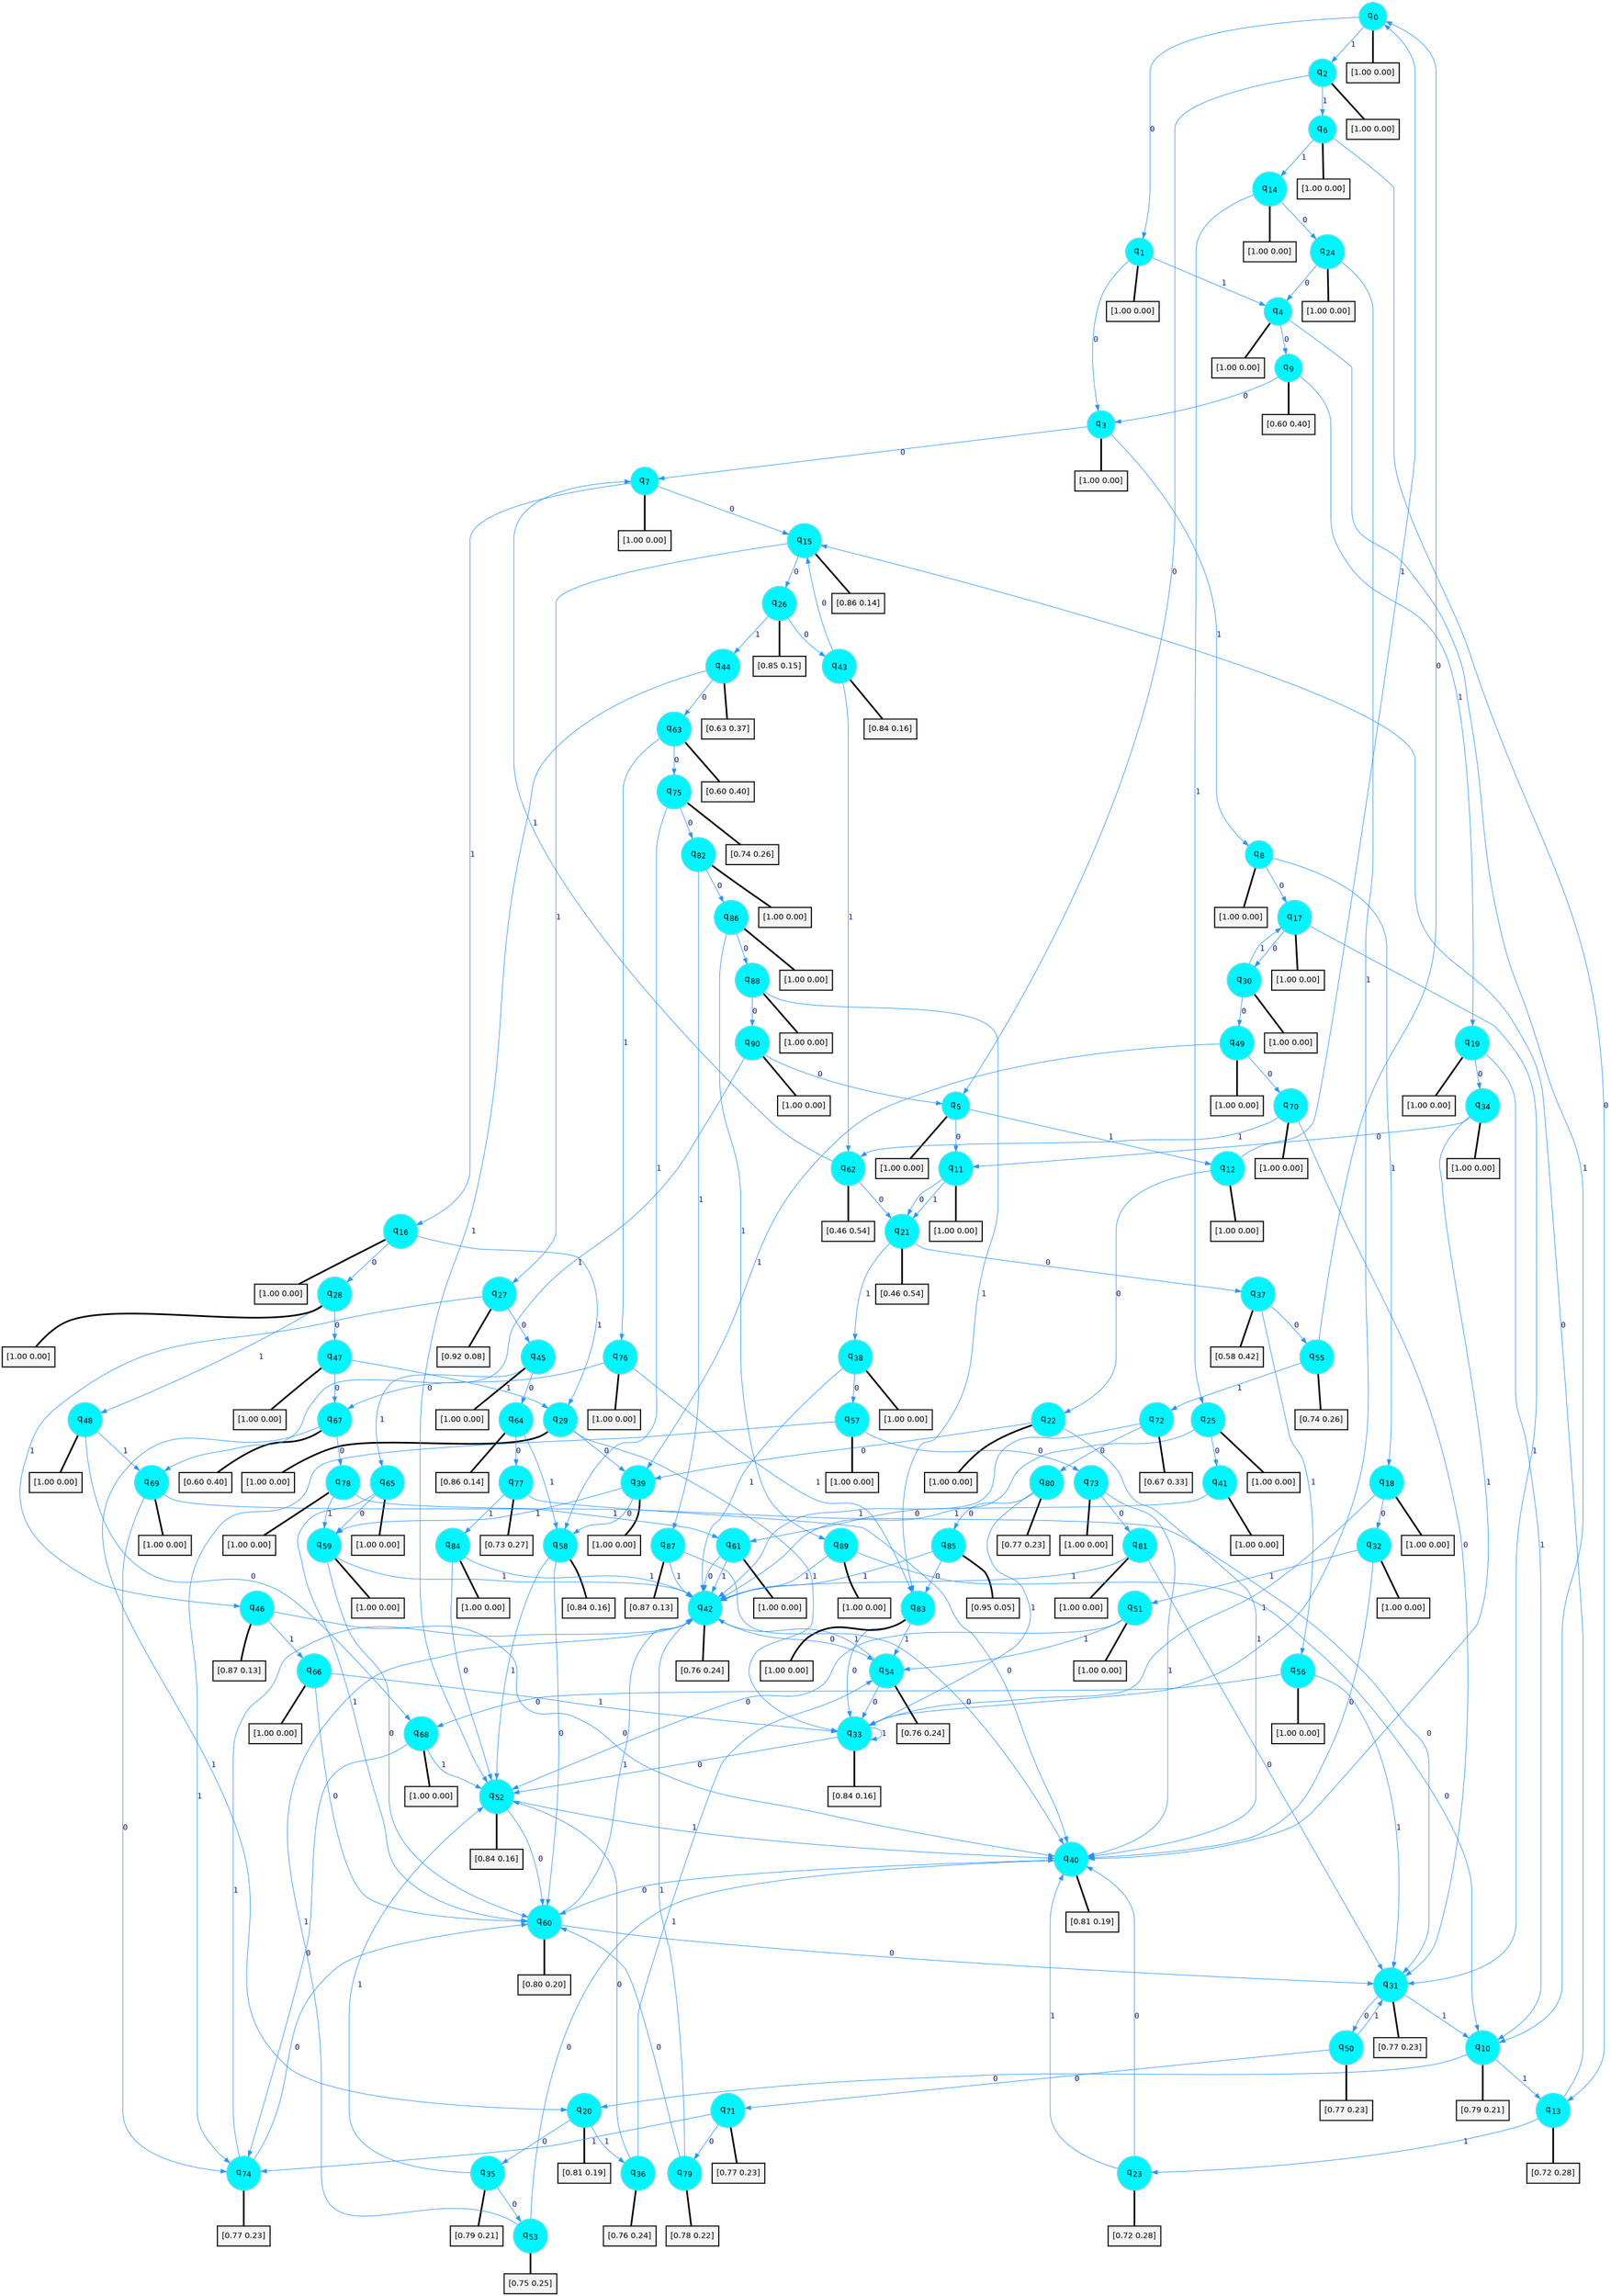 digraph G {
graph [
bgcolor=transparent, dpi=300, rankdir=TD, size="40,25"];
node [
color=gray, fillcolor=turquoise1, fontcolor=black, fontname=Helvetica, fontsize=16, fontweight=bold, shape=circle, style=filled];
edge [
arrowsize=1, color=dodgerblue1, fontcolor=midnightblue, fontname=courier, fontweight=bold, penwidth=1, style=solid, weight=20];
0[label=<q<SUB>0</SUB>>];
1[label=<q<SUB>1</SUB>>];
2[label=<q<SUB>2</SUB>>];
3[label=<q<SUB>3</SUB>>];
4[label=<q<SUB>4</SUB>>];
5[label=<q<SUB>5</SUB>>];
6[label=<q<SUB>6</SUB>>];
7[label=<q<SUB>7</SUB>>];
8[label=<q<SUB>8</SUB>>];
9[label=<q<SUB>9</SUB>>];
10[label=<q<SUB>10</SUB>>];
11[label=<q<SUB>11</SUB>>];
12[label=<q<SUB>12</SUB>>];
13[label=<q<SUB>13</SUB>>];
14[label=<q<SUB>14</SUB>>];
15[label=<q<SUB>15</SUB>>];
16[label=<q<SUB>16</SUB>>];
17[label=<q<SUB>17</SUB>>];
18[label=<q<SUB>18</SUB>>];
19[label=<q<SUB>19</SUB>>];
20[label=<q<SUB>20</SUB>>];
21[label=<q<SUB>21</SUB>>];
22[label=<q<SUB>22</SUB>>];
23[label=<q<SUB>23</SUB>>];
24[label=<q<SUB>24</SUB>>];
25[label=<q<SUB>25</SUB>>];
26[label=<q<SUB>26</SUB>>];
27[label=<q<SUB>27</SUB>>];
28[label=<q<SUB>28</SUB>>];
29[label=<q<SUB>29</SUB>>];
30[label=<q<SUB>30</SUB>>];
31[label=<q<SUB>31</SUB>>];
32[label=<q<SUB>32</SUB>>];
33[label=<q<SUB>33</SUB>>];
34[label=<q<SUB>34</SUB>>];
35[label=<q<SUB>35</SUB>>];
36[label=<q<SUB>36</SUB>>];
37[label=<q<SUB>37</SUB>>];
38[label=<q<SUB>38</SUB>>];
39[label=<q<SUB>39</SUB>>];
40[label=<q<SUB>40</SUB>>];
41[label=<q<SUB>41</SUB>>];
42[label=<q<SUB>42</SUB>>];
43[label=<q<SUB>43</SUB>>];
44[label=<q<SUB>44</SUB>>];
45[label=<q<SUB>45</SUB>>];
46[label=<q<SUB>46</SUB>>];
47[label=<q<SUB>47</SUB>>];
48[label=<q<SUB>48</SUB>>];
49[label=<q<SUB>49</SUB>>];
50[label=<q<SUB>50</SUB>>];
51[label=<q<SUB>51</SUB>>];
52[label=<q<SUB>52</SUB>>];
53[label=<q<SUB>53</SUB>>];
54[label=<q<SUB>54</SUB>>];
55[label=<q<SUB>55</SUB>>];
56[label=<q<SUB>56</SUB>>];
57[label=<q<SUB>57</SUB>>];
58[label=<q<SUB>58</SUB>>];
59[label=<q<SUB>59</SUB>>];
60[label=<q<SUB>60</SUB>>];
61[label=<q<SUB>61</SUB>>];
62[label=<q<SUB>62</SUB>>];
63[label=<q<SUB>63</SUB>>];
64[label=<q<SUB>64</SUB>>];
65[label=<q<SUB>65</SUB>>];
66[label=<q<SUB>66</SUB>>];
67[label=<q<SUB>67</SUB>>];
68[label=<q<SUB>68</SUB>>];
69[label=<q<SUB>69</SUB>>];
70[label=<q<SUB>70</SUB>>];
71[label=<q<SUB>71</SUB>>];
72[label=<q<SUB>72</SUB>>];
73[label=<q<SUB>73</SUB>>];
74[label=<q<SUB>74</SUB>>];
75[label=<q<SUB>75</SUB>>];
76[label=<q<SUB>76</SUB>>];
77[label=<q<SUB>77</SUB>>];
78[label=<q<SUB>78</SUB>>];
79[label=<q<SUB>79</SUB>>];
80[label=<q<SUB>80</SUB>>];
81[label=<q<SUB>81</SUB>>];
82[label=<q<SUB>82</SUB>>];
83[label=<q<SUB>83</SUB>>];
84[label=<q<SUB>84</SUB>>];
85[label=<q<SUB>85</SUB>>];
86[label=<q<SUB>86</SUB>>];
87[label=<q<SUB>87</SUB>>];
88[label=<q<SUB>88</SUB>>];
89[label=<q<SUB>89</SUB>>];
90[label=<q<SUB>90</SUB>>];
91[label="[1.00 0.00]", shape=box,fontcolor=black, fontname=Helvetica, fontsize=14, penwidth=2, fillcolor=whitesmoke,color=black];
92[label="[1.00 0.00]", shape=box,fontcolor=black, fontname=Helvetica, fontsize=14, penwidth=2, fillcolor=whitesmoke,color=black];
93[label="[1.00 0.00]", shape=box,fontcolor=black, fontname=Helvetica, fontsize=14, penwidth=2, fillcolor=whitesmoke,color=black];
94[label="[1.00 0.00]", shape=box,fontcolor=black, fontname=Helvetica, fontsize=14, penwidth=2, fillcolor=whitesmoke,color=black];
95[label="[1.00 0.00]", shape=box,fontcolor=black, fontname=Helvetica, fontsize=14, penwidth=2, fillcolor=whitesmoke,color=black];
96[label="[1.00 0.00]", shape=box,fontcolor=black, fontname=Helvetica, fontsize=14, penwidth=2, fillcolor=whitesmoke,color=black];
97[label="[1.00 0.00]", shape=box,fontcolor=black, fontname=Helvetica, fontsize=14, penwidth=2, fillcolor=whitesmoke,color=black];
98[label="[1.00 0.00]", shape=box,fontcolor=black, fontname=Helvetica, fontsize=14, penwidth=2, fillcolor=whitesmoke,color=black];
99[label="[1.00 0.00]", shape=box,fontcolor=black, fontname=Helvetica, fontsize=14, penwidth=2, fillcolor=whitesmoke,color=black];
100[label="[0.60 0.40]", shape=box,fontcolor=black, fontname=Helvetica, fontsize=14, penwidth=2, fillcolor=whitesmoke,color=black];
101[label="[0.79 0.21]", shape=box,fontcolor=black, fontname=Helvetica, fontsize=14, penwidth=2, fillcolor=whitesmoke,color=black];
102[label="[1.00 0.00]", shape=box,fontcolor=black, fontname=Helvetica, fontsize=14, penwidth=2, fillcolor=whitesmoke,color=black];
103[label="[1.00 0.00]", shape=box,fontcolor=black, fontname=Helvetica, fontsize=14, penwidth=2, fillcolor=whitesmoke,color=black];
104[label="[0.72 0.28]", shape=box,fontcolor=black, fontname=Helvetica, fontsize=14, penwidth=2, fillcolor=whitesmoke,color=black];
105[label="[1.00 0.00]", shape=box,fontcolor=black, fontname=Helvetica, fontsize=14, penwidth=2, fillcolor=whitesmoke,color=black];
106[label="[0.86 0.14]", shape=box,fontcolor=black, fontname=Helvetica, fontsize=14, penwidth=2, fillcolor=whitesmoke,color=black];
107[label="[1.00 0.00]", shape=box,fontcolor=black, fontname=Helvetica, fontsize=14, penwidth=2, fillcolor=whitesmoke,color=black];
108[label="[1.00 0.00]", shape=box,fontcolor=black, fontname=Helvetica, fontsize=14, penwidth=2, fillcolor=whitesmoke,color=black];
109[label="[1.00 0.00]", shape=box,fontcolor=black, fontname=Helvetica, fontsize=14, penwidth=2, fillcolor=whitesmoke,color=black];
110[label="[1.00 0.00]", shape=box,fontcolor=black, fontname=Helvetica, fontsize=14, penwidth=2, fillcolor=whitesmoke,color=black];
111[label="[0.81 0.19]", shape=box,fontcolor=black, fontname=Helvetica, fontsize=14, penwidth=2, fillcolor=whitesmoke,color=black];
112[label="[0.46 0.54]", shape=box,fontcolor=black, fontname=Helvetica, fontsize=14, penwidth=2, fillcolor=whitesmoke,color=black];
113[label="[1.00 0.00]", shape=box,fontcolor=black, fontname=Helvetica, fontsize=14, penwidth=2, fillcolor=whitesmoke,color=black];
114[label="[0.72 0.28]", shape=box,fontcolor=black, fontname=Helvetica, fontsize=14, penwidth=2, fillcolor=whitesmoke,color=black];
115[label="[1.00 0.00]", shape=box,fontcolor=black, fontname=Helvetica, fontsize=14, penwidth=2, fillcolor=whitesmoke,color=black];
116[label="[1.00 0.00]", shape=box,fontcolor=black, fontname=Helvetica, fontsize=14, penwidth=2, fillcolor=whitesmoke,color=black];
117[label="[0.85 0.15]", shape=box,fontcolor=black, fontname=Helvetica, fontsize=14, penwidth=2, fillcolor=whitesmoke,color=black];
118[label="[0.92 0.08]", shape=box,fontcolor=black, fontname=Helvetica, fontsize=14, penwidth=2, fillcolor=whitesmoke,color=black];
119[label="[1.00 0.00]", shape=box,fontcolor=black, fontname=Helvetica, fontsize=14, penwidth=2, fillcolor=whitesmoke,color=black];
120[label="[1.00 0.00]", shape=box,fontcolor=black, fontname=Helvetica, fontsize=14, penwidth=2, fillcolor=whitesmoke,color=black];
121[label="[1.00 0.00]", shape=box,fontcolor=black, fontname=Helvetica, fontsize=14, penwidth=2, fillcolor=whitesmoke,color=black];
122[label="[0.77 0.23]", shape=box,fontcolor=black, fontname=Helvetica, fontsize=14, penwidth=2, fillcolor=whitesmoke,color=black];
123[label="[1.00 0.00]", shape=box,fontcolor=black, fontname=Helvetica, fontsize=14, penwidth=2, fillcolor=whitesmoke,color=black];
124[label="[0.84 0.16]", shape=box,fontcolor=black, fontname=Helvetica, fontsize=14, penwidth=2, fillcolor=whitesmoke,color=black];
125[label="[1.00 0.00]", shape=box,fontcolor=black, fontname=Helvetica, fontsize=14, penwidth=2, fillcolor=whitesmoke,color=black];
126[label="[0.79 0.21]", shape=box,fontcolor=black, fontname=Helvetica, fontsize=14, penwidth=2, fillcolor=whitesmoke,color=black];
127[label="[0.76 0.24]", shape=box,fontcolor=black, fontname=Helvetica, fontsize=14, penwidth=2, fillcolor=whitesmoke,color=black];
128[label="[0.58 0.42]", shape=box,fontcolor=black, fontname=Helvetica, fontsize=14, penwidth=2, fillcolor=whitesmoke,color=black];
129[label="[1.00 0.00]", shape=box,fontcolor=black, fontname=Helvetica, fontsize=14, penwidth=2, fillcolor=whitesmoke,color=black];
130[label="[1.00 0.00]", shape=box,fontcolor=black, fontname=Helvetica, fontsize=14, penwidth=2, fillcolor=whitesmoke,color=black];
131[label="[0.81 0.19]", shape=box,fontcolor=black, fontname=Helvetica, fontsize=14, penwidth=2, fillcolor=whitesmoke,color=black];
132[label="[1.00 0.00]", shape=box,fontcolor=black, fontname=Helvetica, fontsize=14, penwidth=2, fillcolor=whitesmoke,color=black];
133[label="[0.76 0.24]", shape=box,fontcolor=black, fontname=Helvetica, fontsize=14, penwidth=2, fillcolor=whitesmoke,color=black];
134[label="[0.84 0.16]", shape=box,fontcolor=black, fontname=Helvetica, fontsize=14, penwidth=2, fillcolor=whitesmoke,color=black];
135[label="[0.63 0.37]", shape=box,fontcolor=black, fontname=Helvetica, fontsize=14, penwidth=2, fillcolor=whitesmoke,color=black];
136[label="[1.00 0.00]", shape=box,fontcolor=black, fontname=Helvetica, fontsize=14, penwidth=2, fillcolor=whitesmoke,color=black];
137[label="[0.87 0.13]", shape=box,fontcolor=black, fontname=Helvetica, fontsize=14, penwidth=2, fillcolor=whitesmoke,color=black];
138[label="[1.00 0.00]", shape=box,fontcolor=black, fontname=Helvetica, fontsize=14, penwidth=2, fillcolor=whitesmoke,color=black];
139[label="[1.00 0.00]", shape=box,fontcolor=black, fontname=Helvetica, fontsize=14, penwidth=2, fillcolor=whitesmoke,color=black];
140[label="[1.00 0.00]", shape=box,fontcolor=black, fontname=Helvetica, fontsize=14, penwidth=2, fillcolor=whitesmoke,color=black];
141[label="[0.77 0.23]", shape=box,fontcolor=black, fontname=Helvetica, fontsize=14, penwidth=2, fillcolor=whitesmoke,color=black];
142[label="[1.00 0.00]", shape=box,fontcolor=black, fontname=Helvetica, fontsize=14, penwidth=2, fillcolor=whitesmoke,color=black];
143[label="[0.84 0.16]", shape=box,fontcolor=black, fontname=Helvetica, fontsize=14, penwidth=2, fillcolor=whitesmoke,color=black];
144[label="[0.75 0.25]", shape=box,fontcolor=black, fontname=Helvetica, fontsize=14, penwidth=2, fillcolor=whitesmoke,color=black];
145[label="[0.76 0.24]", shape=box,fontcolor=black, fontname=Helvetica, fontsize=14, penwidth=2, fillcolor=whitesmoke,color=black];
146[label="[0.74 0.26]", shape=box,fontcolor=black, fontname=Helvetica, fontsize=14, penwidth=2, fillcolor=whitesmoke,color=black];
147[label="[1.00 0.00]", shape=box,fontcolor=black, fontname=Helvetica, fontsize=14, penwidth=2, fillcolor=whitesmoke,color=black];
148[label="[1.00 0.00]", shape=box,fontcolor=black, fontname=Helvetica, fontsize=14, penwidth=2, fillcolor=whitesmoke,color=black];
149[label="[0.84 0.16]", shape=box,fontcolor=black, fontname=Helvetica, fontsize=14, penwidth=2, fillcolor=whitesmoke,color=black];
150[label="[1.00 0.00]", shape=box,fontcolor=black, fontname=Helvetica, fontsize=14, penwidth=2, fillcolor=whitesmoke,color=black];
151[label="[0.80 0.20]", shape=box,fontcolor=black, fontname=Helvetica, fontsize=14, penwidth=2, fillcolor=whitesmoke,color=black];
152[label="[1.00 0.00]", shape=box,fontcolor=black, fontname=Helvetica, fontsize=14, penwidth=2, fillcolor=whitesmoke,color=black];
153[label="[0.46 0.54]", shape=box,fontcolor=black, fontname=Helvetica, fontsize=14, penwidth=2, fillcolor=whitesmoke,color=black];
154[label="[0.60 0.40]", shape=box,fontcolor=black, fontname=Helvetica, fontsize=14, penwidth=2, fillcolor=whitesmoke,color=black];
155[label="[0.86 0.14]", shape=box,fontcolor=black, fontname=Helvetica, fontsize=14, penwidth=2, fillcolor=whitesmoke,color=black];
156[label="[1.00 0.00]", shape=box,fontcolor=black, fontname=Helvetica, fontsize=14, penwidth=2, fillcolor=whitesmoke,color=black];
157[label="[1.00 0.00]", shape=box,fontcolor=black, fontname=Helvetica, fontsize=14, penwidth=2, fillcolor=whitesmoke,color=black];
158[label="[0.60 0.40]", shape=box,fontcolor=black, fontname=Helvetica, fontsize=14, penwidth=2, fillcolor=whitesmoke,color=black];
159[label="[1.00 0.00]", shape=box,fontcolor=black, fontname=Helvetica, fontsize=14, penwidth=2, fillcolor=whitesmoke,color=black];
160[label="[1.00 0.00]", shape=box,fontcolor=black, fontname=Helvetica, fontsize=14, penwidth=2, fillcolor=whitesmoke,color=black];
161[label="[1.00 0.00]", shape=box,fontcolor=black, fontname=Helvetica, fontsize=14, penwidth=2, fillcolor=whitesmoke,color=black];
162[label="[0.77 0.23]", shape=box,fontcolor=black, fontname=Helvetica, fontsize=14, penwidth=2, fillcolor=whitesmoke,color=black];
163[label="[0.67 0.33]", shape=box,fontcolor=black, fontname=Helvetica, fontsize=14, penwidth=2, fillcolor=whitesmoke,color=black];
164[label="[1.00 0.00]", shape=box,fontcolor=black, fontname=Helvetica, fontsize=14, penwidth=2, fillcolor=whitesmoke,color=black];
165[label="[0.77 0.23]", shape=box,fontcolor=black, fontname=Helvetica, fontsize=14, penwidth=2, fillcolor=whitesmoke,color=black];
166[label="[0.74 0.26]", shape=box,fontcolor=black, fontname=Helvetica, fontsize=14, penwidth=2, fillcolor=whitesmoke,color=black];
167[label="[1.00 0.00]", shape=box,fontcolor=black, fontname=Helvetica, fontsize=14, penwidth=2, fillcolor=whitesmoke,color=black];
168[label="[0.73 0.27]", shape=box,fontcolor=black, fontname=Helvetica, fontsize=14, penwidth=2, fillcolor=whitesmoke,color=black];
169[label="[1.00 0.00]", shape=box,fontcolor=black, fontname=Helvetica, fontsize=14, penwidth=2, fillcolor=whitesmoke,color=black];
170[label="[0.78 0.22]", shape=box,fontcolor=black, fontname=Helvetica, fontsize=14, penwidth=2, fillcolor=whitesmoke,color=black];
171[label="[0.77 0.23]", shape=box,fontcolor=black, fontname=Helvetica, fontsize=14, penwidth=2, fillcolor=whitesmoke,color=black];
172[label="[1.00 0.00]", shape=box,fontcolor=black, fontname=Helvetica, fontsize=14, penwidth=2, fillcolor=whitesmoke,color=black];
173[label="[1.00 0.00]", shape=box,fontcolor=black, fontname=Helvetica, fontsize=14, penwidth=2, fillcolor=whitesmoke,color=black];
174[label="[1.00 0.00]", shape=box,fontcolor=black, fontname=Helvetica, fontsize=14, penwidth=2, fillcolor=whitesmoke,color=black];
175[label="[1.00 0.00]", shape=box,fontcolor=black, fontname=Helvetica, fontsize=14, penwidth=2, fillcolor=whitesmoke,color=black];
176[label="[0.95 0.05]", shape=box,fontcolor=black, fontname=Helvetica, fontsize=14, penwidth=2, fillcolor=whitesmoke,color=black];
177[label="[1.00 0.00]", shape=box,fontcolor=black, fontname=Helvetica, fontsize=14, penwidth=2, fillcolor=whitesmoke,color=black];
178[label="[0.87 0.13]", shape=box,fontcolor=black, fontname=Helvetica, fontsize=14, penwidth=2, fillcolor=whitesmoke,color=black];
179[label="[1.00 0.00]", shape=box,fontcolor=black, fontname=Helvetica, fontsize=14, penwidth=2, fillcolor=whitesmoke,color=black];
180[label="[1.00 0.00]", shape=box,fontcolor=black, fontname=Helvetica, fontsize=14, penwidth=2, fillcolor=whitesmoke,color=black];
181[label="[1.00 0.00]", shape=box,fontcolor=black, fontname=Helvetica, fontsize=14, penwidth=2, fillcolor=whitesmoke,color=black];
0->1 [label=0];
0->2 [label=1];
0->91 [arrowhead=none, penwidth=3,color=black];
1->3 [label=0];
1->4 [label=1];
1->92 [arrowhead=none, penwidth=3,color=black];
2->5 [label=0];
2->6 [label=1];
2->93 [arrowhead=none, penwidth=3,color=black];
3->7 [label=0];
3->8 [label=1];
3->94 [arrowhead=none, penwidth=3,color=black];
4->9 [label=0];
4->10 [label=1];
4->95 [arrowhead=none, penwidth=3,color=black];
5->11 [label=0];
5->12 [label=1];
5->96 [arrowhead=none, penwidth=3,color=black];
6->13 [label=0];
6->14 [label=1];
6->97 [arrowhead=none, penwidth=3,color=black];
7->15 [label=0];
7->16 [label=1];
7->98 [arrowhead=none, penwidth=3,color=black];
8->17 [label=0];
8->18 [label=1];
8->99 [arrowhead=none, penwidth=3,color=black];
9->3 [label=0];
9->19 [label=1];
9->100 [arrowhead=none, penwidth=3,color=black];
10->20 [label=0];
10->13 [label=1];
10->101 [arrowhead=none, penwidth=3,color=black];
11->21 [label=0];
11->21 [label=1];
11->102 [arrowhead=none, penwidth=3,color=black];
12->22 [label=0];
12->0 [label=1];
12->103 [arrowhead=none, penwidth=3,color=black];
13->15 [label=0];
13->23 [label=1];
13->104 [arrowhead=none, penwidth=3,color=black];
14->24 [label=0];
14->25 [label=1];
14->105 [arrowhead=none, penwidth=3,color=black];
15->26 [label=0];
15->27 [label=1];
15->106 [arrowhead=none, penwidth=3,color=black];
16->28 [label=0];
16->29 [label=1];
16->107 [arrowhead=none, penwidth=3,color=black];
17->30 [label=0];
17->31 [label=1];
17->108 [arrowhead=none, penwidth=3,color=black];
18->32 [label=0];
18->33 [label=1];
18->109 [arrowhead=none, penwidth=3,color=black];
19->34 [label=0];
19->10 [label=1];
19->110 [arrowhead=none, penwidth=3,color=black];
20->35 [label=0];
20->36 [label=1];
20->111 [arrowhead=none, penwidth=3,color=black];
21->37 [label=0];
21->38 [label=1];
21->112 [arrowhead=none, penwidth=3,color=black];
22->39 [label=0];
22->40 [label=1];
22->113 [arrowhead=none, penwidth=3,color=black];
23->40 [label=0];
23->40 [label=1];
23->114 [arrowhead=none, penwidth=3,color=black];
24->4 [label=0];
24->33 [label=1];
24->115 [arrowhead=none, penwidth=3,color=black];
25->41 [label=0];
25->42 [label=1];
25->116 [arrowhead=none, penwidth=3,color=black];
26->43 [label=0];
26->44 [label=1];
26->117 [arrowhead=none, penwidth=3,color=black];
27->45 [label=0];
27->46 [label=1];
27->118 [arrowhead=none, penwidth=3,color=black];
28->47 [label=0];
28->48 [label=1];
28->119 [arrowhead=none, penwidth=3,color=black];
29->39 [label=0];
29->33 [label=1];
29->120 [arrowhead=none, penwidth=3,color=black];
30->49 [label=0];
30->17 [label=1];
30->121 [arrowhead=none, penwidth=3,color=black];
31->50 [label=0];
31->10 [label=1];
31->122 [arrowhead=none, penwidth=3,color=black];
32->40 [label=0];
32->51 [label=1];
32->123 [arrowhead=none, penwidth=3,color=black];
33->52 [label=0];
33->33 [label=1];
33->124 [arrowhead=none, penwidth=3,color=black];
34->11 [label=0];
34->40 [label=1];
34->125 [arrowhead=none, penwidth=3,color=black];
35->53 [label=0];
35->52 [label=1];
35->126 [arrowhead=none, penwidth=3,color=black];
36->52 [label=0];
36->54 [label=1];
36->127 [arrowhead=none, penwidth=3,color=black];
37->55 [label=0];
37->56 [label=1];
37->128 [arrowhead=none, penwidth=3,color=black];
38->57 [label=0];
38->42 [label=1];
38->129 [arrowhead=none, penwidth=3,color=black];
39->58 [label=0];
39->59 [label=1];
39->130 [arrowhead=none, penwidth=3,color=black];
40->60 [label=0];
40->131 [arrowhead=none, penwidth=3,color=black];
41->61 [label=0];
41->132 [arrowhead=none, penwidth=3,color=black];
42->54 [label=0];
42->133 [arrowhead=none, penwidth=3,color=black];
43->15 [label=0];
43->62 [label=1];
43->134 [arrowhead=none, penwidth=3,color=black];
44->63 [label=0];
44->52 [label=1];
44->135 [arrowhead=none, penwidth=3,color=black];
45->64 [label=0];
45->65 [label=1];
45->136 [arrowhead=none, penwidth=3,color=black];
46->40 [label=0];
46->66 [label=1];
46->137 [arrowhead=none, penwidth=3,color=black];
47->67 [label=0];
47->29 [label=1];
47->138 [arrowhead=none, penwidth=3,color=black];
48->68 [label=0];
48->69 [label=1];
48->139 [arrowhead=none, penwidth=3,color=black];
49->70 [label=0];
49->39 [label=1];
49->140 [arrowhead=none, penwidth=3,color=black];
50->71 [label=0];
50->31 [label=1];
50->141 [arrowhead=none, penwidth=3,color=black];
51->52 [label=0];
51->54 [label=1];
51->142 [arrowhead=none, penwidth=3,color=black];
52->60 [label=0];
52->40 [label=1];
52->143 [arrowhead=none, penwidth=3,color=black];
53->40 [label=0];
53->42 [label=1];
53->144 [arrowhead=none, penwidth=3,color=black];
54->33 [label=0];
54->42 [label=1];
54->145 [arrowhead=none, penwidth=3,color=black];
55->0 [label=0];
55->72 [label=1];
55->146 [arrowhead=none, penwidth=3,color=black];
56->68 [label=0];
56->31 [label=1];
56->147 [arrowhead=none, penwidth=3,color=black];
57->73 [label=0];
57->74 [label=1];
57->148 [arrowhead=none, penwidth=3,color=black];
58->60 [label=0];
58->52 [label=1];
58->149 [arrowhead=none, penwidth=3,color=black];
59->60 [label=0];
59->42 [label=1];
59->150 [arrowhead=none, penwidth=3,color=black];
60->31 [label=0];
60->42 [label=1];
60->151 [arrowhead=none, penwidth=3,color=black];
61->42 [label=0];
61->42 [label=1];
61->152 [arrowhead=none, penwidth=3,color=black];
62->21 [label=0];
62->7 [label=1];
62->153 [arrowhead=none, penwidth=3,color=black];
63->75 [label=0];
63->76 [label=1];
63->154 [arrowhead=none, penwidth=3,color=black];
64->77 [label=0];
64->58 [label=1];
64->155 [arrowhead=none, penwidth=3,color=black];
65->59 [label=0];
65->60 [label=1];
65->156 [arrowhead=none, penwidth=3,color=black];
66->60 [label=0];
66->33 [label=1];
66->157 [arrowhead=none, penwidth=3,color=black];
67->78 [label=0];
67->20 [label=1];
67->158 [arrowhead=none, penwidth=3,color=black];
68->74 [label=0];
68->52 [label=1];
68->159 [arrowhead=none, penwidth=3,color=black];
69->74 [label=0];
69->61 [label=1];
69->160 [arrowhead=none, penwidth=3,color=black];
70->31 [label=0];
70->62 [label=1];
70->161 [arrowhead=none, penwidth=3,color=black];
71->79 [label=0];
71->74 [label=1];
71->162 [arrowhead=none, penwidth=3,color=black];
72->80 [label=0];
72->42 [label=1];
72->163 [arrowhead=none, penwidth=3,color=black];
73->81 [label=0];
73->40 [label=1];
73->164 [arrowhead=none, penwidth=3,color=black];
74->60 [label=0];
74->42 [label=1];
74->165 [arrowhead=none, penwidth=3,color=black];
75->82 [label=0];
75->58 [label=1];
75->166 [arrowhead=none, penwidth=3,color=black];
76->67 [label=0];
76->83 [label=1];
76->167 [arrowhead=none, penwidth=3,color=black];
77->40 [label=0];
77->84 [label=1];
77->168 [arrowhead=none, penwidth=3,color=black];
78->31 [label=0];
78->59 [label=1];
78->169 [arrowhead=none, penwidth=3,color=black];
79->60 [label=0];
79->42 [label=1];
79->170 [arrowhead=none, penwidth=3,color=black];
80->85 [label=0];
80->33 [label=1];
80->171 [arrowhead=none, penwidth=3,color=black];
81->31 [label=0];
81->42 [label=1];
81->172 [arrowhead=none, penwidth=3,color=black];
82->86 [label=0];
82->87 [label=1];
82->173 [arrowhead=none, penwidth=3,color=black];
83->33 [label=0];
83->54 [label=1];
83->174 [arrowhead=none, penwidth=3,color=black];
84->52 [label=0];
84->42 [label=1];
84->175 [arrowhead=none, penwidth=3,color=black];
85->83 [label=0];
85->42 [label=1];
85->176 [arrowhead=none, penwidth=3,color=black];
86->88 [label=0];
86->89 [label=1];
86->177 [arrowhead=none, penwidth=3,color=black];
87->40 [label=0];
87->42 [label=1];
87->178 [arrowhead=none, penwidth=3,color=black];
88->90 [label=0];
88->83 [label=1];
88->179 [arrowhead=none, penwidth=3,color=black];
89->10 [label=0];
89->42 [label=1];
89->180 [arrowhead=none, penwidth=3,color=black];
90->5 [label=0];
90->69 [label=1];
90->181 [arrowhead=none, penwidth=3,color=black];
}
